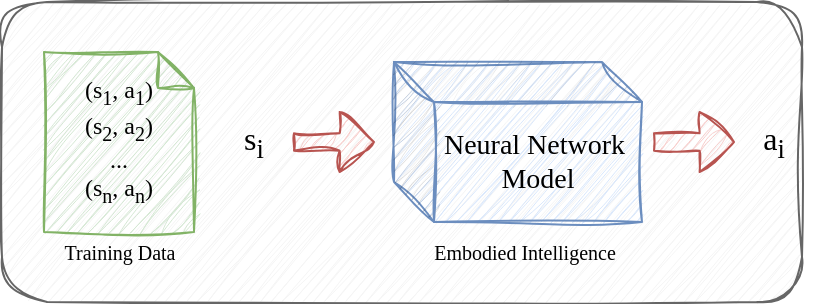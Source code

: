 <mxfile version="26.0.4">
  <diagram name="第 1 页" id="UkHKsyRzo_8BAErzM3me">
    <mxGraphModel dx="454" dy="315" grid="1" gridSize="10" guides="1" tooltips="1" connect="1" arrows="1" fold="1" page="1" pageScale="1" pageWidth="827" pageHeight="1169" math="0" shadow="0">
      <root>
        <mxCell id="0" />
        <mxCell id="1" parent="0" />
        <mxCell id="b3X3QVxHOWlnYHY37T2e-1" value="" style="rounded=1;whiteSpace=wrap;html=1;sketch=1;curveFitting=1;jiggle=2;fillColor=#f5f5f5;strokeColor=#666666;fontColor=#333333;" vertex="1" parent="1">
          <mxGeometry x="214" y="200" width="400" height="150" as="geometry" />
        </mxCell>
        <mxCell id="b3X3QVxHOWlnYHY37T2e-4" value="&lt;font face=&quot;Comic Sans MS&quot; style=&quot;font-size: 14px;&quot;&gt;Neural Network&amp;nbsp;&lt;/font&gt;&lt;div&gt;&lt;font face=&quot;Comic Sans MS&quot; style=&quot;font-size: 14px;&quot;&gt;Model&lt;/font&gt;&lt;/div&gt;" style="shape=cube;whiteSpace=wrap;html=1;boundedLbl=1;backgroundOutline=1;darkOpacity=0.05;darkOpacity2=0.1;sketch=1;curveFitting=1;jiggle=2;fillColor=#dae8fc;strokeColor=#6c8ebf;" vertex="1" parent="1">
          <mxGeometry x="410" y="230" width="124" height="80" as="geometry" />
        </mxCell>
        <mxCell id="b3X3QVxHOWlnYHY37T2e-5" value="&lt;font face=&quot;Comic Sans MS&quot; style=&quot;font-size: 16px;&quot;&gt;s&lt;sub style=&quot;&quot;&gt;i&lt;/sub&gt;&lt;/font&gt;" style="text;html=1;align=center;verticalAlign=middle;whiteSpace=wrap;rounded=0;" vertex="1" parent="1">
          <mxGeometry x="310" y="255" width="60" height="30" as="geometry" />
        </mxCell>
        <mxCell id="b3X3QVxHOWlnYHY37T2e-6" value="&lt;div style=&quot;&quot;&gt;&lt;span style=&quot;background-color: transparent; color: light-dark(rgb(0, 0, 0), rgb(255, 255, 255));&quot;&gt;&lt;font face=&quot;Comic Sans MS&quot; style=&quot;font-size: 16px;&quot;&gt;a&lt;sub style=&quot;&quot;&gt;i&lt;/sub&gt;&lt;/font&gt;&lt;/span&gt;&lt;/div&gt;" style="text;html=1;align=center;verticalAlign=middle;whiteSpace=wrap;rounded=0;" vertex="1" parent="1">
          <mxGeometry x="570" y="255" width="60" height="30" as="geometry" />
        </mxCell>
        <mxCell id="b3X3QVxHOWlnYHY37T2e-8" value="" style="shape=singleArrow;whiteSpace=wrap;html=1;arrowWidth=0.29;arrowSize=0.43;sketch=1;curveFitting=1;jiggle=2;fillColor=#f8cecc;strokeColor=#b85450;" vertex="1" parent="1">
          <mxGeometry x="360" y="255" width="40" height="30" as="geometry" />
        </mxCell>
        <mxCell id="b3X3QVxHOWlnYHY37T2e-9" value="" style="shape=singleArrow;whiteSpace=wrap;html=1;arrowWidth=0.29;arrowSize=0.43;sketch=1;curveFitting=1;jiggle=2;fillColor=#f8cecc;strokeColor=#b85450;" vertex="1" parent="1">
          <mxGeometry x="540" y="255" width="40" height="30" as="geometry" />
        </mxCell>
        <mxCell id="b3X3QVxHOWlnYHY37T2e-10" value="&lt;div&gt;&lt;font face=&quot;Comic Sans MS&quot;&gt;&lt;span style=&quot;background-color: transparent; color: light-dark(rgb(0, 0, 0), rgb(255, 255, 255));&quot;&gt;(s&lt;/span&gt;&lt;sub style=&quot;background-color: transparent; color: light-dark(rgb(0, 0, 0), rgb(255, 255, 255));&quot;&gt;1&lt;/sub&gt;&lt;span style=&quot;background-color: transparent; color: light-dark(rgb(0, 0, 0), rgb(255, 255, 255));&quot;&gt;, a&lt;/span&gt;&lt;sub style=&quot;background-color: transparent; color: light-dark(rgb(0, 0, 0), rgb(255, 255, 255));&quot;&gt;1&lt;/sub&gt;&lt;span style=&quot;background-color: transparent; color: light-dark(rgb(0, 0, 0), rgb(255, 255, 255));&quot;&gt;)&lt;/span&gt;&lt;/font&gt;&lt;/div&gt;&lt;div&gt;&lt;font face=&quot;Comic Sans MS&quot;&gt;(s&lt;sub&gt;2&lt;/sub&gt;, a&lt;sub style=&quot;&quot;&gt;2&lt;/sub&gt;)&lt;/font&gt;&lt;/div&gt;&lt;div&gt;&lt;font face=&quot;Comic Sans MS&quot;&gt;...&lt;/font&gt;&lt;/div&gt;&lt;div&gt;&lt;font face=&quot;Comic Sans MS&quot;&gt;(s&lt;sub style=&quot;&quot;&gt;n&lt;/sub&gt;, a&lt;sub style=&quot;&quot;&gt;n&lt;/sub&gt;)&lt;/font&gt;&lt;span style=&quot;font-family: &amp;quot;Comic Sans MS&amp;quot;;&quot;&gt;&lt;/span&gt;&lt;/div&gt;" style="shape=note;whiteSpace=wrap;html=1;backgroundOutline=1;darkOpacity=0.05;sketch=1;curveFitting=1;jiggle=2;fillColor=#d5e8d4;strokeColor=#82b366;size=18;" vertex="1" parent="1">
          <mxGeometry x="235" y="225" width="75" height="90" as="geometry" />
        </mxCell>
        <mxCell id="b3X3QVxHOWlnYHY37T2e-11" value="&lt;font style=&quot;font-size: 10px;&quot; face=&quot;Comic Sans MS&quot;&gt;Training Data&lt;/font&gt;" style="text;html=1;align=center;verticalAlign=middle;whiteSpace=wrap;rounded=0;" vertex="1" parent="1">
          <mxGeometry x="227.5" y="310" width="90" height="30" as="geometry" />
        </mxCell>
        <mxCell id="b3X3QVxHOWlnYHY37T2e-12" value="&lt;font face=&quot;Comic Sans MS&quot;&gt;&lt;span style=&quot;font-size: 10px;&quot;&gt;Embodied Intelligence&lt;/span&gt;&lt;/font&gt;" style="text;html=1;align=center;verticalAlign=middle;whiteSpace=wrap;rounded=0;" vertex="1" parent="1">
          <mxGeometry x="417" y="310" width="117" height="30" as="geometry" />
        </mxCell>
      </root>
    </mxGraphModel>
  </diagram>
</mxfile>
